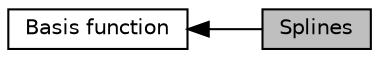digraph "Splines"
{
  edge [fontname="Helvetica",fontsize="10",labelfontname="Helvetica",labelfontsize="10"];
  node [fontname="Helvetica",fontsize="10",shape=record];
  rankdir=LR;
  Node1 [label="Basis function",height=0.2,width=0.4,color="black", fillcolor="white", style="filled",URL="$group__BasisFunction.html"];
  Node0 [label="Splines",height=0.2,width=0.4,color="black", fillcolor="grey75", style="filled", fontcolor="black"];
  Node1->Node0 [shape=plaintext, dir="back", style="solid"];
}
